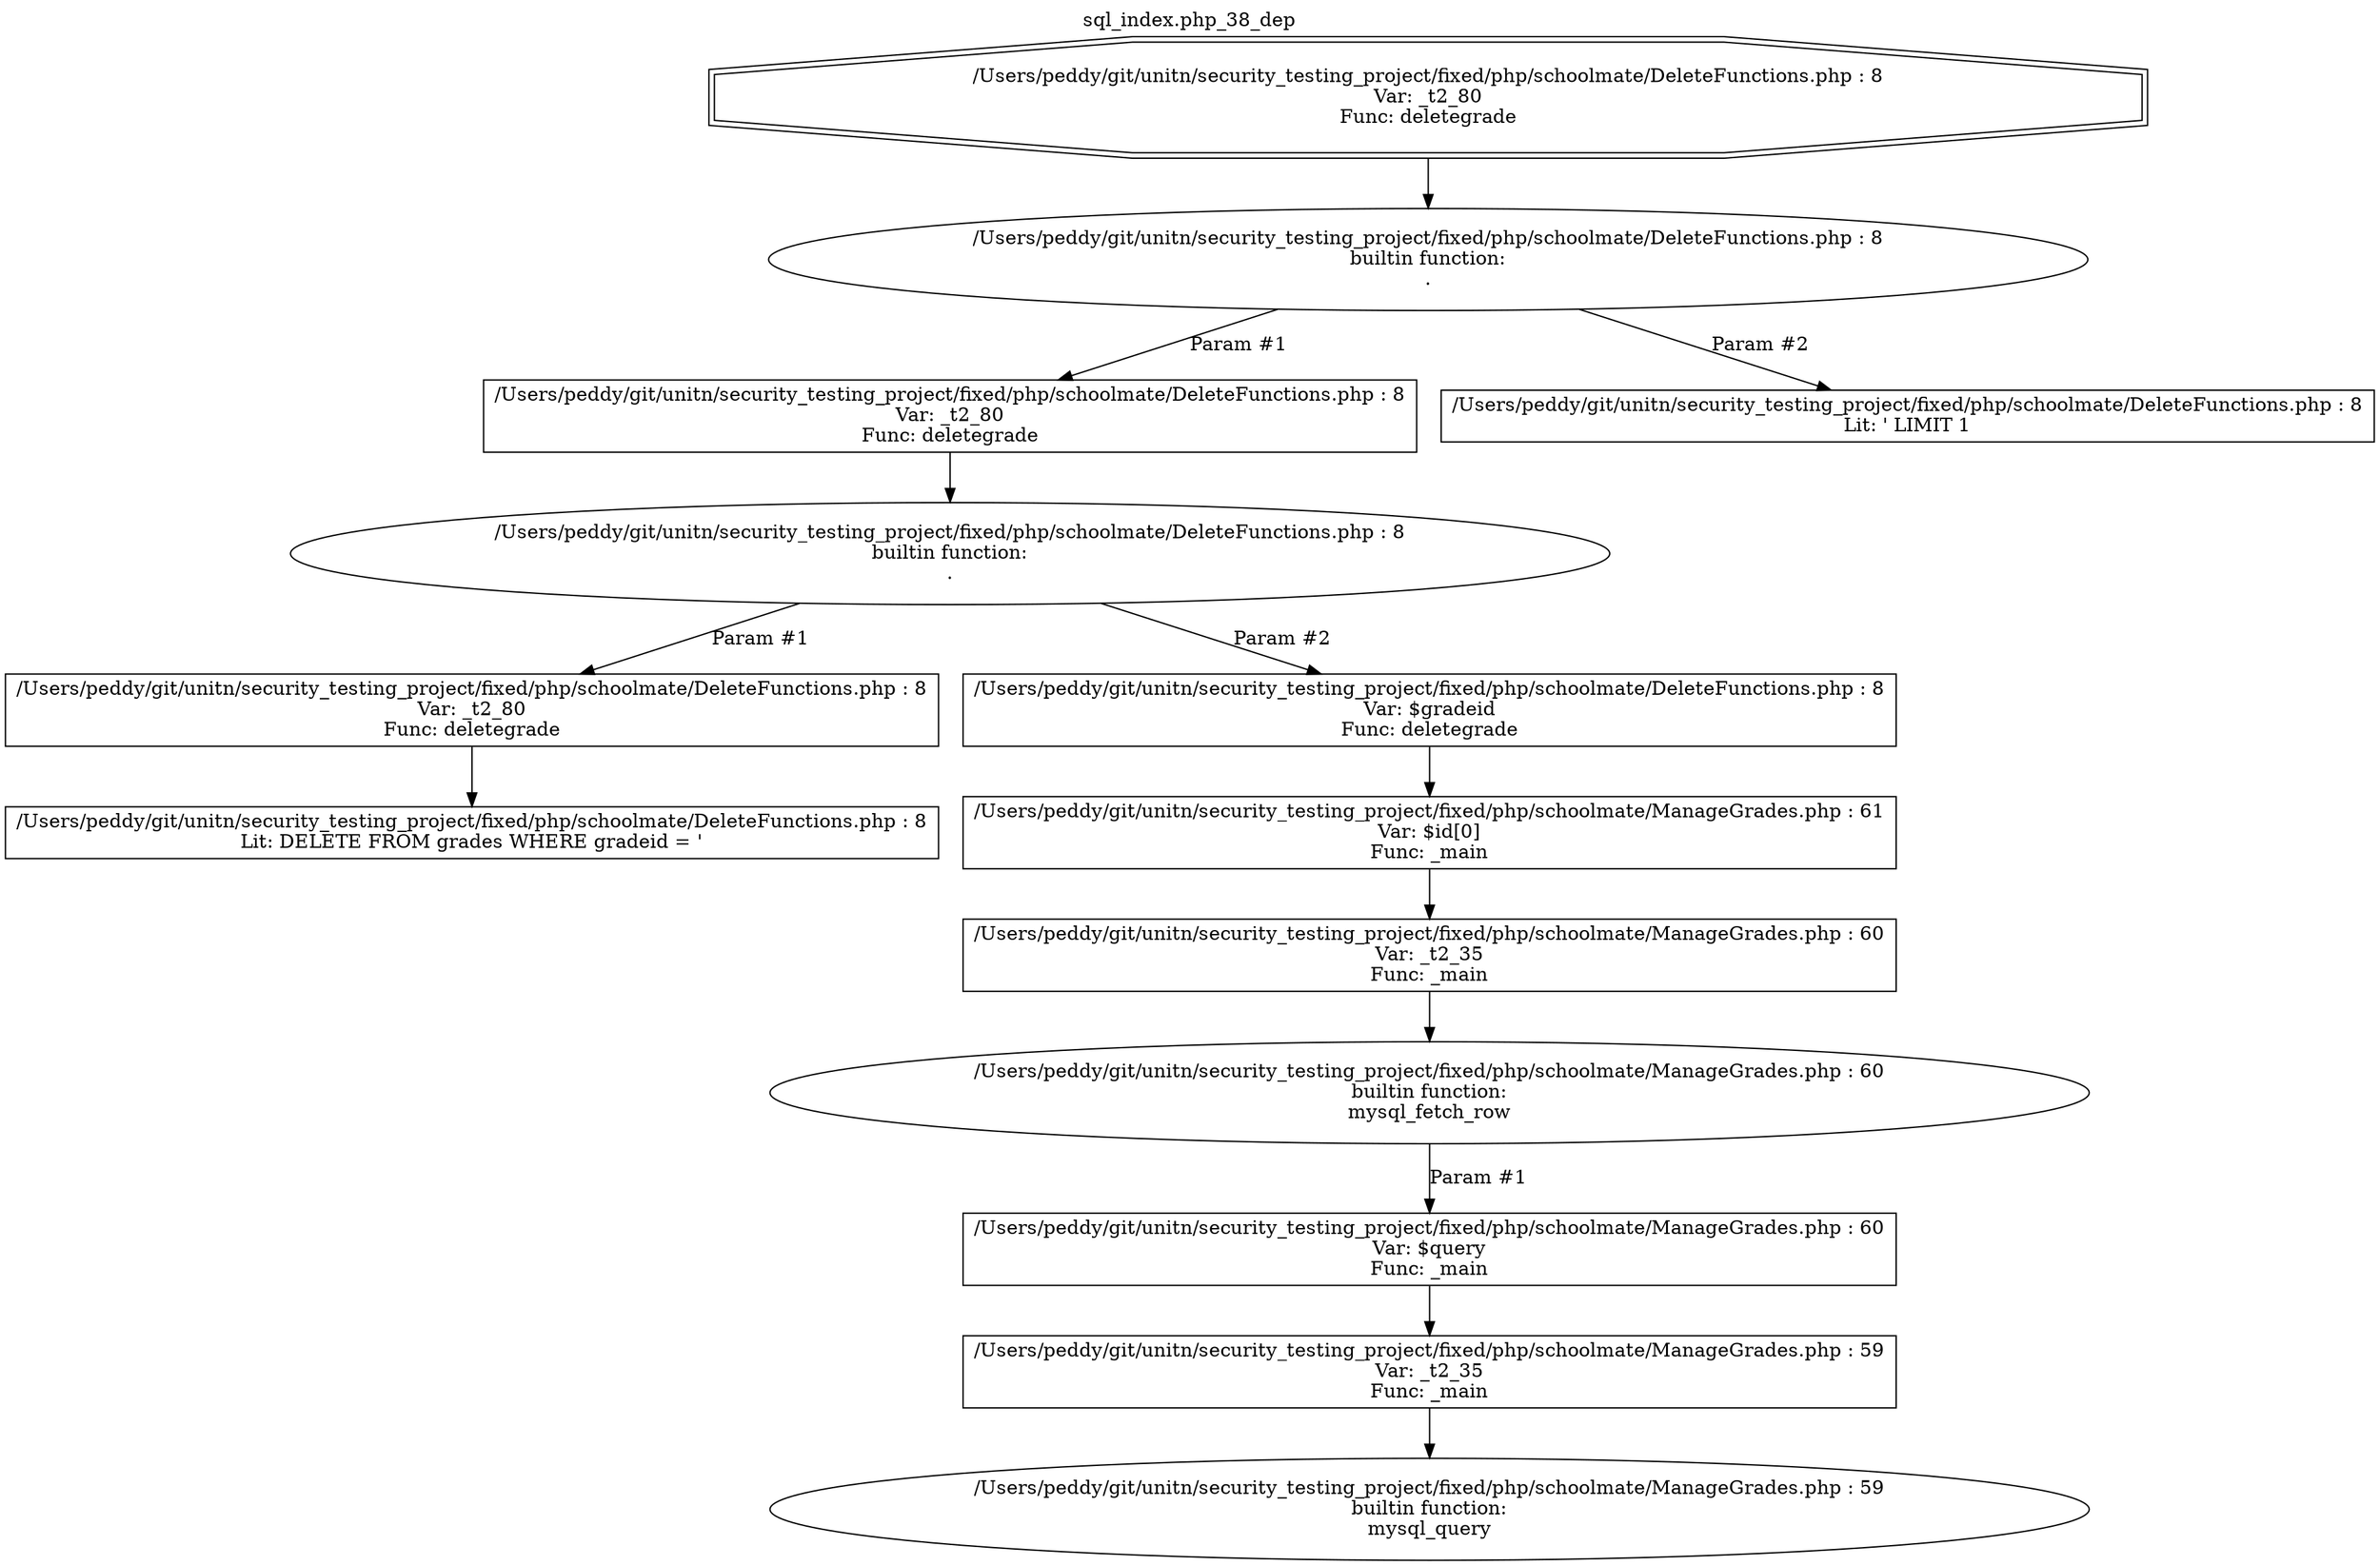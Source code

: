 digraph cfg {
  label="sql_index.php_38_dep";
  labelloc=t;
  n1 [shape=doubleoctagon, label="/Users/peddy/git/unitn/security_testing_project/fixed/php/schoolmate/DeleteFunctions.php : 8\nVar: _t2_80\nFunc: deletegrade\n"];
  n2 [shape=ellipse, label="/Users/peddy/git/unitn/security_testing_project/fixed/php/schoolmate/DeleteFunctions.php : 8\nbuiltin function:\n.\n"];
  n3 [shape=box, label="/Users/peddy/git/unitn/security_testing_project/fixed/php/schoolmate/DeleteFunctions.php : 8\nVar: _t2_80\nFunc: deletegrade\n"];
  n4 [shape=ellipse, label="/Users/peddy/git/unitn/security_testing_project/fixed/php/schoolmate/DeleteFunctions.php : 8\nbuiltin function:\n.\n"];
  n5 [shape=box, label="/Users/peddy/git/unitn/security_testing_project/fixed/php/schoolmate/DeleteFunctions.php : 8\nVar: _t2_80\nFunc: deletegrade\n"];
  n6 [shape=box, label="/Users/peddy/git/unitn/security_testing_project/fixed/php/schoolmate/DeleteFunctions.php : 8\nLit: DELETE FROM grades WHERE gradeid = '\n"];
  n7 [shape=box, label="/Users/peddy/git/unitn/security_testing_project/fixed/php/schoolmate/DeleteFunctions.php : 8\nVar: $gradeid\nFunc: deletegrade\n"];
  n8 [shape=box, label="/Users/peddy/git/unitn/security_testing_project/fixed/php/schoolmate/ManageGrades.php : 61\nVar: $id[0]\nFunc: _main\n"];
  n9 [shape=box, label="/Users/peddy/git/unitn/security_testing_project/fixed/php/schoolmate/ManageGrades.php : 60\nVar: _t2_35\nFunc: _main\n"];
  n10 [shape=ellipse, label="/Users/peddy/git/unitn/security_testing_project/fixed/php/schoolmate/ManageGrades.php : 60\nbuiltin function:\nmysql_fetch_row\n"];
  n11 [shape=box, label="/Users/peddy/git/unitn/security_testing_project/fixed/php/schoolmate/ManageGrades.php : 60\nVar: $query\nFunc: _main\n"];
  n12 [shape=box, label="/Users/peddy/git/unitn/security_testing_project/fixed/php/schoolmate/ManageGrades.php : 59\nVar: _t2_35\nFunc: _main\n"];
  n13 [shape=ellipse, label="/Users/peddy/git/unitn/security_testing_project/fixed/php/schoolmate/ManageGrades.php : 59\nbuiltin function:\nmysql_query\n"];
  n14 [shape=box, label="/Users/peddy/git/unitn/security_testing_project/fixed/php/schoolmate/DeleteFunctions.php : 8\nLit: ' LIMIT 1\n"];
  n1 -> n2;
  n3 -> n4;
  n5 -> n6;
  n4 -> n5[label="Param #1"];
  n4 -> n7[label="Param #2"];
  n9 -> n10;
  n12 -> n13;
  n11 -> n12;
  n10 -> n11[label="Param #1"];
  n8 -> n9;
  n7 -> n8;
  n2 -> n3[label="Param #1"];
  n2 -> n14[label="Param #2"];
}
